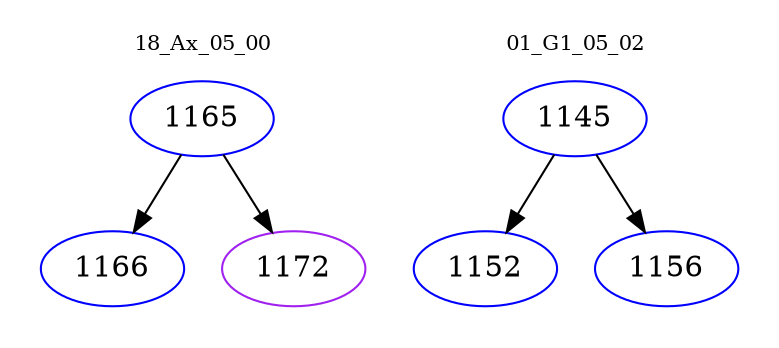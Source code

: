 digraph{
subgraph cluster_0 {
color = white
label = "18_Ax_05_00";
fontsize=10;
T0_1165 [label="1165", color="blue"]
T0_1165 -> T0_1166 [color="black"]
T0_1166 [label="1166", color="blue"]
T0_1165 -> T0_1172 [color="black"]
T0_1172 [label="1172", color="purple"]
}
subgraph cluster_1 {
color = white
label = "01_G1_05_02";
fontsize=10;
T1_1145 [label="1145", color="blue"]
T1_1145 -> T1_1152 [color="black"]
T1_1152 [label="1152", color="blue"]
T1_1145 -> T1_1156 [color="black"]
T1_1156 [label="1156", color="blue"]
}
}
